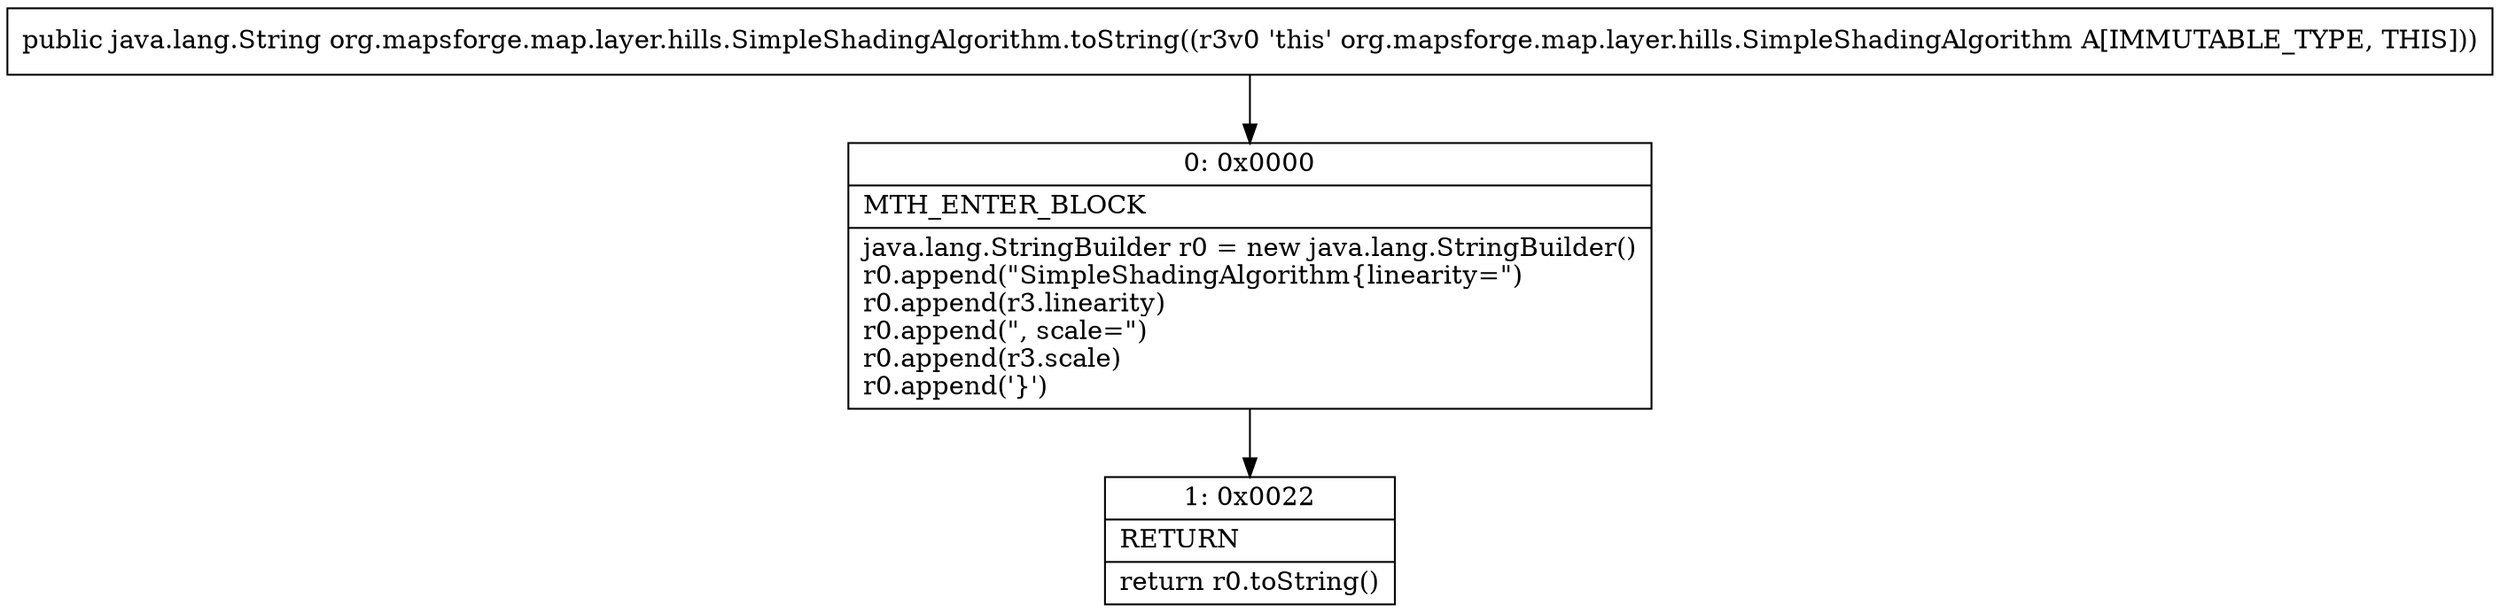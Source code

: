 digraph "CFG fororg.mapsforge.map.layer.hills.SimpleShadingAlgorithm.toString()Ljava\/lang\/String;" {
Node_0 [shape=record,label="{0\:\ 0x0000|MTH_ENTER_BLOCK\l|java.lang.StringBuilder r0 = new java.lang.StringBuilder()\lr0.append(\"SimpleShadingAlgorithm\{linearity=\")\lr0.append(r3.linearity)\lr0.append(\", scale=\")\lr0.append(r3.scale)\lr0.append('\}')\l}"];
Node_1 [shape=record,label="{1\:\ 0x0022|RETURN\l|return r0.toString()\l}"];
MethodNode[shape=record,label="{public java.lang.String org.mapsforge.map.layer.hills.SimpleShadingAlgorithm.toString((r3v0 'this' org.mapsforge.map.layer.hills.SimpleShadingAlgorithm A[IMMUTABLE_TYPE, THIS])) }"];
MethodNode -> Node_0;
Node_0 -> Node_1;
}

